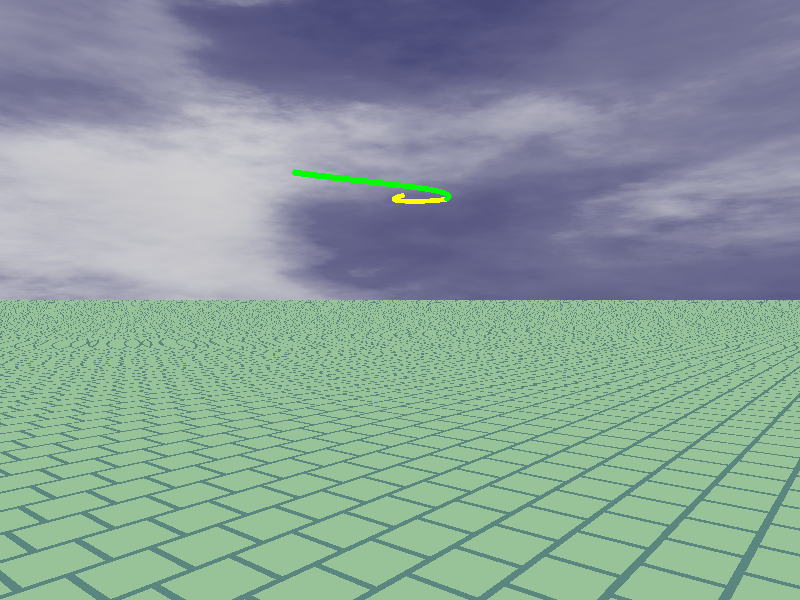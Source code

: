 #include "shapes.inc"
#include "colors.inc"
#include "textures.inc"
#include "woods.inc"
#include "glass.inc"
#include "metals.inc"
#include "functions.inc"
#include "stones1.inc"
#include "skies.inc"

#declare Pi = 3.141592653589793384626;

#declare axe=0;
#declare lumpoint=10;
#declare Start=0;
#declare End=2*Pi;
#declare My_Clock=Start+(End-Start)*clock;
#declare sca=25;  

camera{   
    location <0.1*sca,1*sca,9>  
    //location <0,0,25>
    look_at <0,0,9>
    sky <0,0,1>
    right <-image_width/image_height,0,0>
}
    
light_source { <-17,0,0> color Magenta }
light_source { <0,0,0> color White }
light_source { <0,0,0> color rgb <0.75,0.5,0.59>spotlight radius 2 falloff 10 tightness 10 point_at <10,0,0>}
light_source { <0,10,0> color rgb <0.5,0.5,0.49>}
light_source { <10,10,10> color rgb <0.825,0.5,0.9>}                                                         
light_source { <0,0,0> color Red }
light_source { <0,0,0> color Green }
light_source { <10,10,10> color rgb <0.5,0.25,0.49>} 

#declare use_phot=0;
#declare use_area=0;

background {White}

global_settings{
    max_trace_level 60
    ambient_light 1.00
    assumed_gamma 2.0
    #if (use_phot)
        spacing .025
        autostop 0
    }
    #end
}

#declare ciel=1;
#if (ciel)
    sky_sphere {S_Cloud5 rotate <90,0.051, 1>}
#end  

//sol
plane{
    -z 150
    material{  
        texture{
            pigment{  
            
                brick color  GreenCopper,
                color PaleGreen mortar 5 brick_size 50        
                //color White             
            } 
            finish{
                phong 0.8
                ambient 0.85
                diffuse 0.
                reflection 0.2                  
            }
        } 
        interior{ 
            ior 1.333 
            fade_distance 1
            fade_power 1
            fade_color <0,0.0,0>
            caustics 2.5
        }
    }
    rotate <0,0,45>
}  


   
#declare hauteurTronc = 3; 
#declare rayonTronc = 3;
#declare rTronc = 1;
#declare nbEtageBranches=6;
#declare rayonCone=4;
#declare i=0; 
#declare nbBoulesSapin=15; 
#declare nbCylindreSapin=15;
#declare rayonBoulesSapin=0.3;  
#declare rotation = (2*Pi/nbBoulesSapin)+1.05;  //pour placer les boules au milieu des branches
                   

#declare p=0;  
#declare monEtage=0; 

        #declare rayonGuirlande = 0.1;  
    #declare rayon=rayonCone*(1/nbEtageBranches) ;
    #declare monZ=hauteurTronc+rayonTronc;
#declare zSommet = hauteurTronc*nbEtageBranches+(monZ*1.4);
#declare c=0;
#declare p=0;    
#declare n=50;    

#declare tab12=array[4]; 
#declare tab22=array[4];   
#declare tabPt1=array[n+1];   
#declare tabPt22=array[n+1];   



#declare maGuirlande2 = object 
{  
 union {          
 

        
    
    #declare P0=<rayonCone,rayonCone>;  
    #declare P1=<1.2,1.5>;  
    #declare P2=<-1.5,2>; 
    #declare P3=<-2,0.2>;  

   
    #declare M0=<0,0>;
    #declare M1=<1,-2>;      
    #declare M2=<-1.9,-1.4>; 
    #declare M3=P3;         
   
    
    #declare tab12[0]=P0;
    #declare tab12[1]=P1;
    #declare tab12[2]=P2;
    #declare tab12[3]=P3;    
    
    #declare tab22[0]=M0;
    #declare tab22[1]=M1;
    #declare tab22[2]=M2;
    #declare tab22[3]=M3;
      
        
     #while (c<n+1)         
             
        #declare t0 = c/n;
                       
        #declare tabPt1[c]=pow(1-t0,3)*tab12[0]+3*pow(1-t0,2)*t0*tab12[1]+3*(1-t0)*pow(t0,2)*tab12[2]+pow(t0,3)*tab12[3];
        #declare tabPt22[c]=pow(1-t0,3)*tab22[0]+3*pow(1-t0,2)*t0*tab22[1]+3*(1-t0)*pow(t0,2)*tab22[2]+pow(t0,3)*tab22[3];
  
        #declare c=c+1;
     #end     
     
     #while(p<n)            
           
            cylinder{
                tabPt1[p] 
                tabPt1[p+1] 
                rayonGuirlande  
                rotate <0,0,p*0.5> 
                translate<0,1,zSommet/2> 
                pigment {color Green}  
                }            
                
             cylinder{
                tabPt22[p] 
                tabPt22[p+1] 
                rayonGuirlande  
                rotate <0,0,p*0.5> 
                translate<0,1,zSommet/2> 
                pigment {color Yellow}  
                }            
            #declare p=p+1;   
     
     #end   
     
      }  
} 
     
object {
 
    maGuirlande2 
    
}          